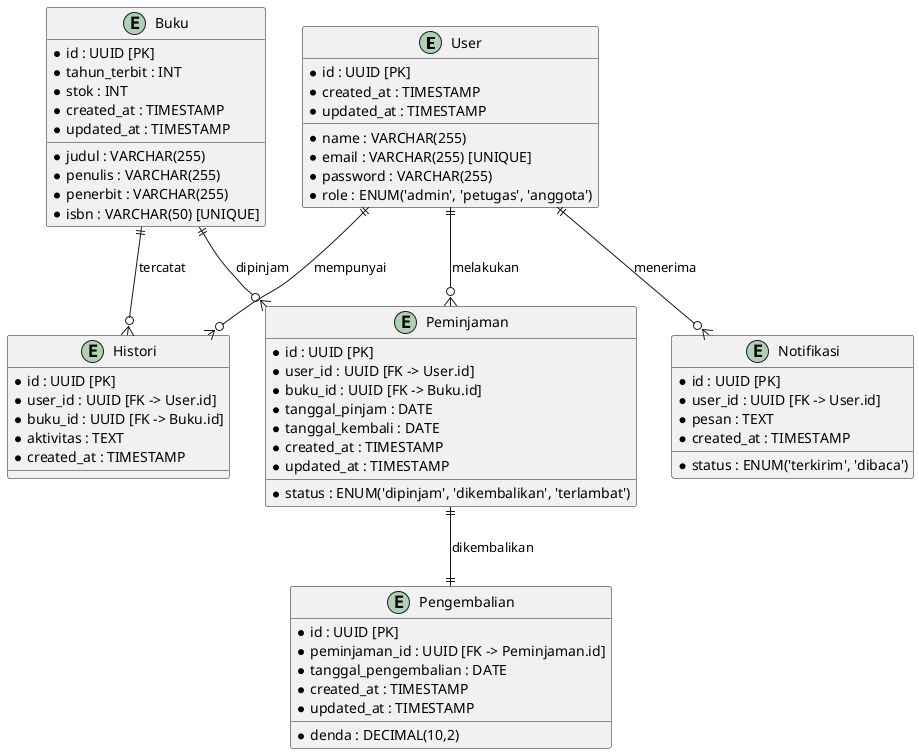 @startuml Perpustakaan

entity User {
    * id : UUID [PK]
    * name : VARCHAR(255)
    * email : VARCHAR(255) [UNIQUE]
    * password : VARCHAR(255)
    * role : ENUM('admin', 'petugas', 'anggota')
    * created_at : TIMESTAMP
    * updated_at : TIMESTAMP
}

entity Buku {
    * id : UUID [PK]
    * judul : VARCHAR(255)
    * penulis : VARCHAR(255)
    * penerbit : VARCHAR(255)
    * tahun_terbit : INT
    * isbn : VARCHAR(50) [UNIQUE]
    * stok : INT
    * created_at : TIMESTAMP
    * updated_at : TIMESTAMP
}

entity Peminjaman {
    * id : UUID [PK]
    * user_id : UUID [FK -> User.id]
    * buku_id : UUID [FK -> Buku.id]
    * tanggal_pinjam : DATE
    * tanggal_kembali : DATE
    * status : ENUM('dipinjam', 'dikembalikan', 'terlambat')
    * created_at : TIMESTAMP
    * updated_at : TIMESTAMP
}

entity Pengembalian {
    * id : UUID [PK]
    * peminjaman_id : UUID [FK -> Peminjaman.id]
    * tanggal_pengembalian : DATE
    * denda : DECIMAL(10,2)
    * created_at : TIMESTAMP
    * updated_at : TIMESTAMP
}

entity Notifikasi {
    * id : UUID [PK]
    * user_id : UUID [FK -> User.id]
    * pesan : TEXT
    * status : ENUM('terkirim', 'dibaca')
    * created_at : TIMESTAMP
}

entity Histori {
    * id : UUID [PK]
    * user_id : UUID [FK -> User.id]
    * buku_id : UUID [FK -> Buku.id]
    * aktivitas : TEXT
    * created_at : TIMESTAMP
}

User ||--o{ Peminjaman : "melakukan"
Buku ||--o{ Peminjaman : "dipinjam"
Peminjaman ||--|| Pengembalian : "dikembalikan"
User ||--o{ Notifikasi : "menerima"
User ||--o{ Histori : "mempunyai"
Buku ||--o{ Histori : "tercatat"

@enduml
